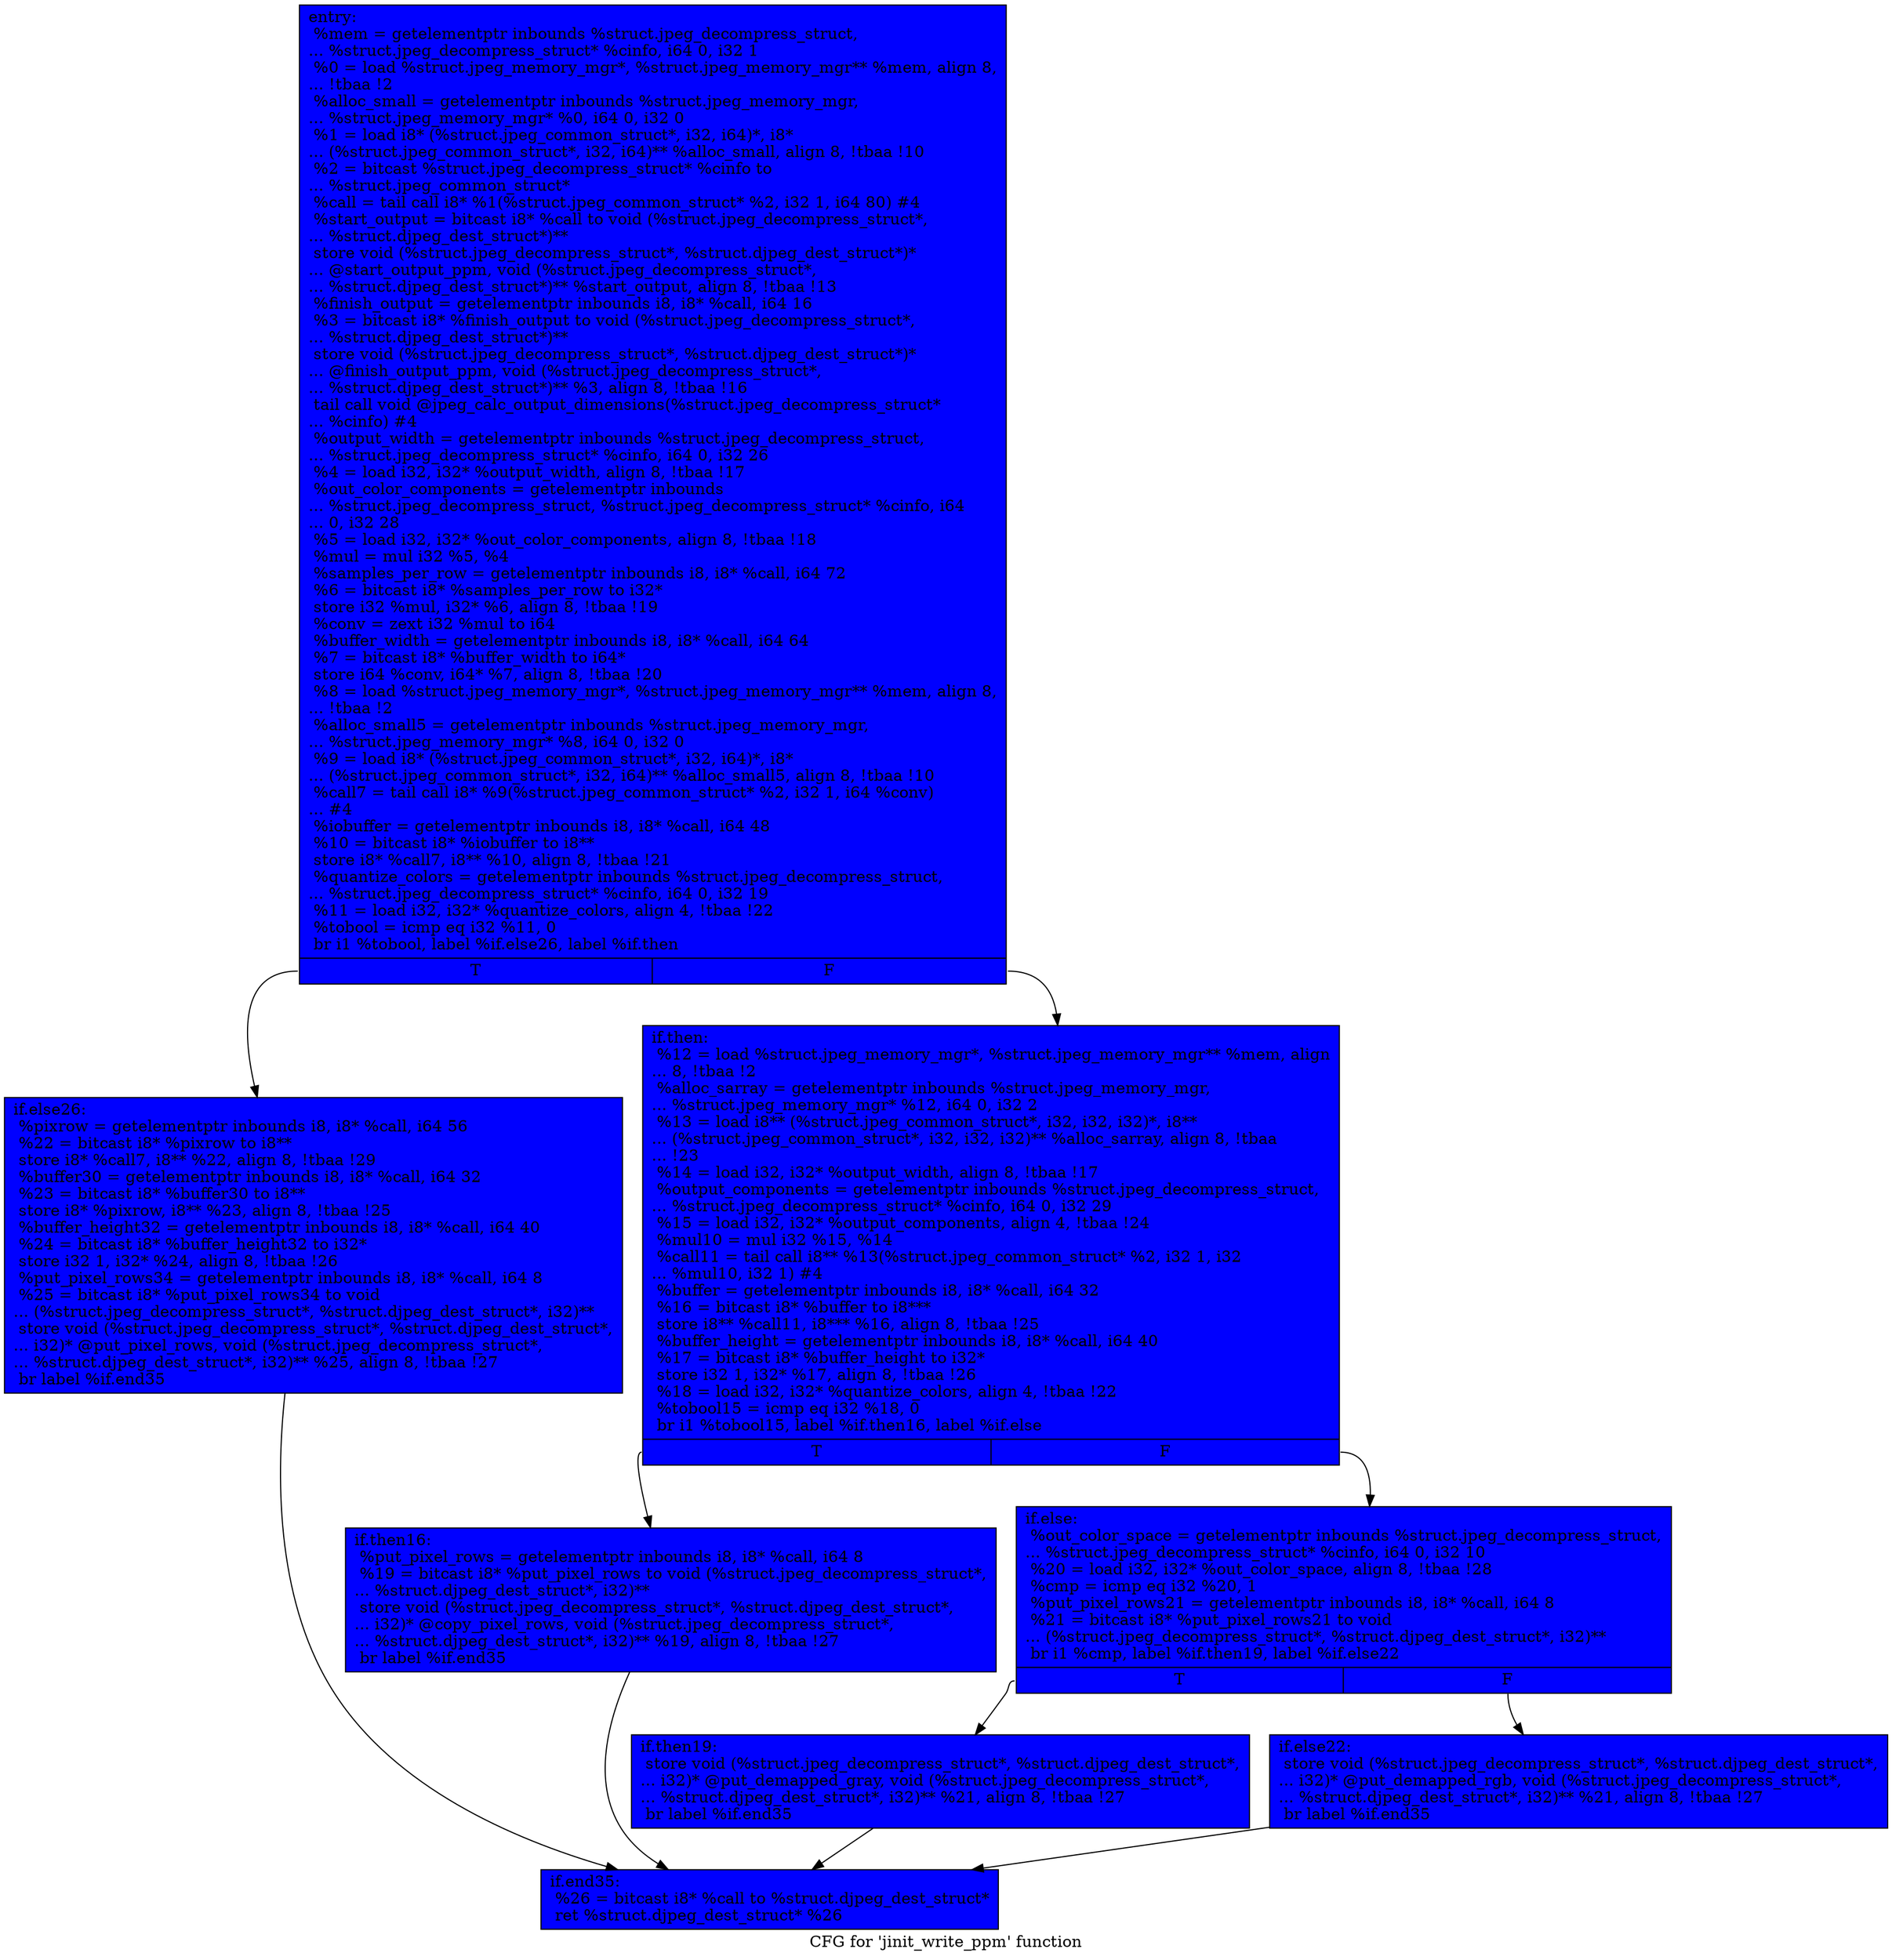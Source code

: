 digraph "CFG for 'jinit_write_ppm' function" {
	label="CFG for 'jinit_write_ppm' function";

	Node0x57fec20 [shape=record, style = filled, fillcolor = blue, label="{entry:\l  %mem = getelementptr inbounds %struct.jpeg_decompress_struct,\l... %struct.jpeg_decompress_struct* %cinfo, i64 0, i32 1\l  %0 = load %struct.jpeg_memory_mgr*, %struct.jpeg_memory_mgr** %mem, align 8,\l... !tbaa !2\l  %alloc_small = getelementptr inbounds %struct.jpeg_memory_mgr,\l... %struct.jpeg_memory_mgr* %0, i64 0, i32 0\l  %1 = load i8* (%struct.jpeg_common_struct*, i32, i64)*, i8*\l... (%struct.jpeg_common_struct*, i32, i64)** %alloc_small, align 8, !tbaa !10\l  %2 = bitcast %struct.jpeg_decompress_struct* %cinfo to\l... %struct.jpeg_common_struct*\l  %call = tail call i8* %1(%struct.jpeg_common_struct* %2, i32 1, i64 80) #4\l  %start_output = bitcast i8* %call to void (%struct.jpeg_decompress_struct*,\l... %struct.djpeg_dest_struct*)**\l  store void (%struct.jpeg_decompress_struct*, %struct.djpeg_dest_struct*)*\l... @start_output_ppm, void (%struct.jpeg_decompress_struct*,\l... %struct.djpeg_dest_struct*)** %start_output, align 8, !tbaa !13\l  %finish_output = getelementptr inbounds i8, i8* %call, i64 16\l  %3 = bitcast i8* %finish_output to void (%struct.jpeg_decompress_struct*,\l... %struct.djpeg_dest_struct*)**\l  store void (%struct.jpeg_decompress_struct*, %struct.djpeg_dest_struct*)*\l... @finish_output_ppm, void (%struct.jpeg_decompress_struct*,\l... %struct.djpeg_dest_struct*)** %3, align 8, !tbaa !16\l  tail call void @jpeg_calc_output_dimensions(%struct.jpeg_decompress_struct*\l... %cinfo) #4\l  %output_width = getelementptr inbounds %struct.jpeg_decompress_struct,\l... %struct.jpeg_decompress_struct* %cinfo, i64 0, i32 26\l  %4 = load i32, i32* %output_width, align 8, !tbaa !17\l  %out_color_components = getelementptr inbounds\l... %struct.jpeg_decompress_struct, %struct.jpeg_decompress_struct* %cinfo, i64\l... 0, i32 28\l  %5 = load i32, i32* %out_color_components, align 8, !tbaa !18\l  %mul = mul i32 %5, %4\l  %samples_per_row = getelementptr inbounds i8, i8* %call, i64 72\l  %6 = bitcast i8* %samples_per_row to i32*\l  store i32 %mul, i32* %6, align 8, !tbaa !19\l  %conv = zext i32 %mul to i64\l  %buffer_width = getelementptr inbounds i8, i8* %call, i64 64\l  %7 = bitcast i8* %buffer_width to i64*\l  store i64 %conv, i64* %7, align 8, !tbaa !20\l  %8 = load %struct.jpeg_memory_mgr*, %struct.jpeg_memory_mgr** %mem, align 8,\l... !tbaa !2\l  %alloc_small5 = getelementptr inbounds %struct.jpeg_memory_mgr,\l... %struct.jpeg_memory_mgr* %8, i64 0, i32 0\l  %9 = load i8* (%struct.jpeg_common_struct*, i32, i64)*, i8*\l... (%struct.jpeg_common_struct*, i32, i64)** %alloc_small5, align 8, !tbaa !10\l  %call7 = tail call i8* %9(%struct.jpeg_common_struct* %2, i32 1, i64 %conv)\l... #4\l  %iobuffer = getelementptr inbounds i8, i8* %call, i64 48\l  %10 = bitcast i8* %iobuffer to i8**\l  store i8* %call7, i8** %10, align 8, !tbaa !21\l  %quantize_colors = getelementptr inbounds %struct.jpeg_decompress_struct,\l... %struct.jpeg_decompress_struct* %cinfo, i64 0, i32 19\l  %11 = load i32, i32* %quantize_colors, align 4, !tbaa !22\l  %tobool = icmp eq i32 %11, 0\l  br i1 %tobool, label %if.else26, label %if.then\l|{<s0>T|<s1>F}}"];
	Node0x57fec20:s0 -> Node0x5803870;
	Node0x57fec20:s1 -> Node0x5803950;
	Node0x5803950 [shape=record, style = filled, fillcolor = blue, label="{if.then:                                          \l  %12 = load %struct.jpeg_memory_mgr*, %struct.jpeg_memory_mgr** %mem, align\l... 8, !tbaa !2\l  %alloc_sarray = getelementptr inbounds %struct.jpeg_memory_mgr,\l... %struct.jpeg_memory_mgr* %12, i64 0, i32 2\l  %13 = load i8** (%struct.jpeg_common_struct*, i32, i32, i32)*, i8**\l... (%struct.jpeg_common_struct*, i32, i32, i32)** %alloc_sarray, align 8, !tbaa\l... !23\l  %14 = load i32, i32* %output_width, align 8, !tbaa !17\l  %output_components = getelementptr inbounds %struct.jpeg_decompress_struct,\l... %struct.jpeg_decompress_struct* %cinfo, i64 0, i32 29\l  %15 = load i32, i32* %output_components, align 4, !tbaa !24\l  %mul10 = mul i32 %15, %14\l  %call11 = tail call i8** %13(%struct.jpeg_common_struct* %2, i32 1, i32\l... %mul10, i32 1) #4\l  %buffer = getelementptr inbounds i8, i8* %call, i64 32\l  %16 = bitcast i8* %buffer to i8***\l  store i8** %call11, i8*** %16, align 8, !tbaa !25\l  %buffer_height = getelementptr inbounds i8, i8* %call, i64 40\l  %17 = bitcast i8* %buffer_height to i32*\l  store i32 1, i32* %17, align 8, !tbaa !26\l  %18 = load i32, i32* %quantize_colors, align 4, !tbaa !22\l  %tobool15 = icmp eq i32 %18, 0\l  br i1 %tobool15, label %if.then16, label %if.else\l|{<s0>T|<s1>F}}"];
	Node0x5803950:s0 -> Node0x58057b0;
	Node0x5803950:s1 -> Node0x5805890;
	Node0x58057b0 [shape=record, style = filled, fillcolor = blue, label="{if.then16:                                        \l  %put_pixel_rows = getelementptr inbounds i8, i8* %call, i64 8\l  %19 = bitcast i8* %put_pixel_rows to void (%struct.jpeg_decompress_struct*,\l... %struct.djpeg_dest_struct*, i32)**\l  store void (%struct.jpeg_decompress_struct*, %struct.djpeg_dest_struct*,\l... i32)* @copy_pixel_rows, void (%struct.jpeg_decompress_struct*,\l... %struct.djpeg_dest_struct*, i32)** %19, align 8, !tbaa !27\l  br label %if.end35\l}"];
	Node0x58057b0 -> Node0x5805df0;
	Node0x5805890 [shape=record, style = filled, fillcolor = blue, label="{if.else:                                          \l  %out_color_space = getelementptr inbounds %struct.jpeg_decompress_struct,\l... %struct.jpeg_decompress_struct* %cinfo, i64 0, i32 10\l  %20 = load i32, i32* %out_color_space, align 8, !tbaa !28\l  %cmp = icmp eq i32 %20, 1\l  %put_pixel_rows21 = getelementptr inbounds i8, i8* %call, i64 8\l  %21 = bitcast i8* %put_pixel_rows21 to void\l... (%struct.jpeg_decompress_struct*, %struct.djpeg_dest_struct*, i32)**\l  br i1 %cmp, label %if.then19, label %if.else22\l|{<s0>T|<s1>F}}"];
	Node0x5805890:s0 -> Node0x5806390;
	Node0x5805890:s1 -> Node0x5806440;
	Node0x5806390 [shape=record, style = filled, fillcolor = blue, label="{if.then19:                                        \l  store void (%struct.jpeg_decompress_struct*, %struct.djpeg_dest_struct*,\l... i32)* @put_demapped_gray, void (%struct.jpeg_decompress_struct*,\l... %struct.djpeg_dest_struct*, i32)** %21, align 8, !tbaa !27\l  br label %if.end35\l}"];
	Node0x5806390 -> Node0x5805df0;
	Node0x5806440 [shape=record, style = filled, fillcolor = blue, label="{if.else22:                                        \l  store void (%struct.jpeg_decompress_struct*, %struct.djpeg_dest_struct*,\l... i32)* @put_demapped_rgb, void (%struct.jpeg_decompress_struct*,\l... %struct.djpeg_dest_struct*, i32)** %21, align 8, !tbaa !27\l  br label %if.end35\l}"];
	Node0x5806440 -> Node0x5805df0;
	Node0x5803870 [shape=record, style = filled, fillcolor = blue, label="{if.else26:                                        \l  %pixrow = getelementptr inbounds i8, i8* %call, i64 56\l  %22 = bitcast i8* %pixrow to i8**\l  store i8* %call7, i8** %22, align 8, !tbaa !29\l  %buffer30 = getelementptr inbounds i8, i8* %call, i64 32\l  %23 = bitcast i8* %buffer30 to i8**\l  store i8* %pixrow, i8** %23, align 8, !tbaa !25\l  %buffer_height32 = getelementptr inbounds i8, i8* %call, i64 40\l  %24 = bitcast i8* %buffer_height32 to i32*\l  store i32 1, i32* %24, align 8, !tbaa !26\l  %put_pixel_rows34 = getelementptr inbounds i8, i8* %call, i64 8\l  %25 = bitcast i8* %put_pixel_rows34 to void\l... (%struct.jpeg_decompress_struct*, %struct.djpeg_dest_struct*, i32)**\l  store void (%struct.jpeg_decompress_struct*, %struct.djpeg_dest_struct*,\l... i32)* @put_pixel_rows, void (%struct.jpeg_decompress_struct*,\l... %struct.djpeg_dest_struct*, i32)** %25, align 8, !tbaa !27\l  br label %if.end35\l}"];
	Node0x5803870 -> Node0x5805df0;
	Node0x5805df0 [shape=record, style = filled, fillcolor = blue, label="{if.end35:                                         \l  %26 = bitcast i8* %call to %struct.djpeg_dest_struct*\l  ret %struct.djpeg_dest_struct* %26\l}"];
}
